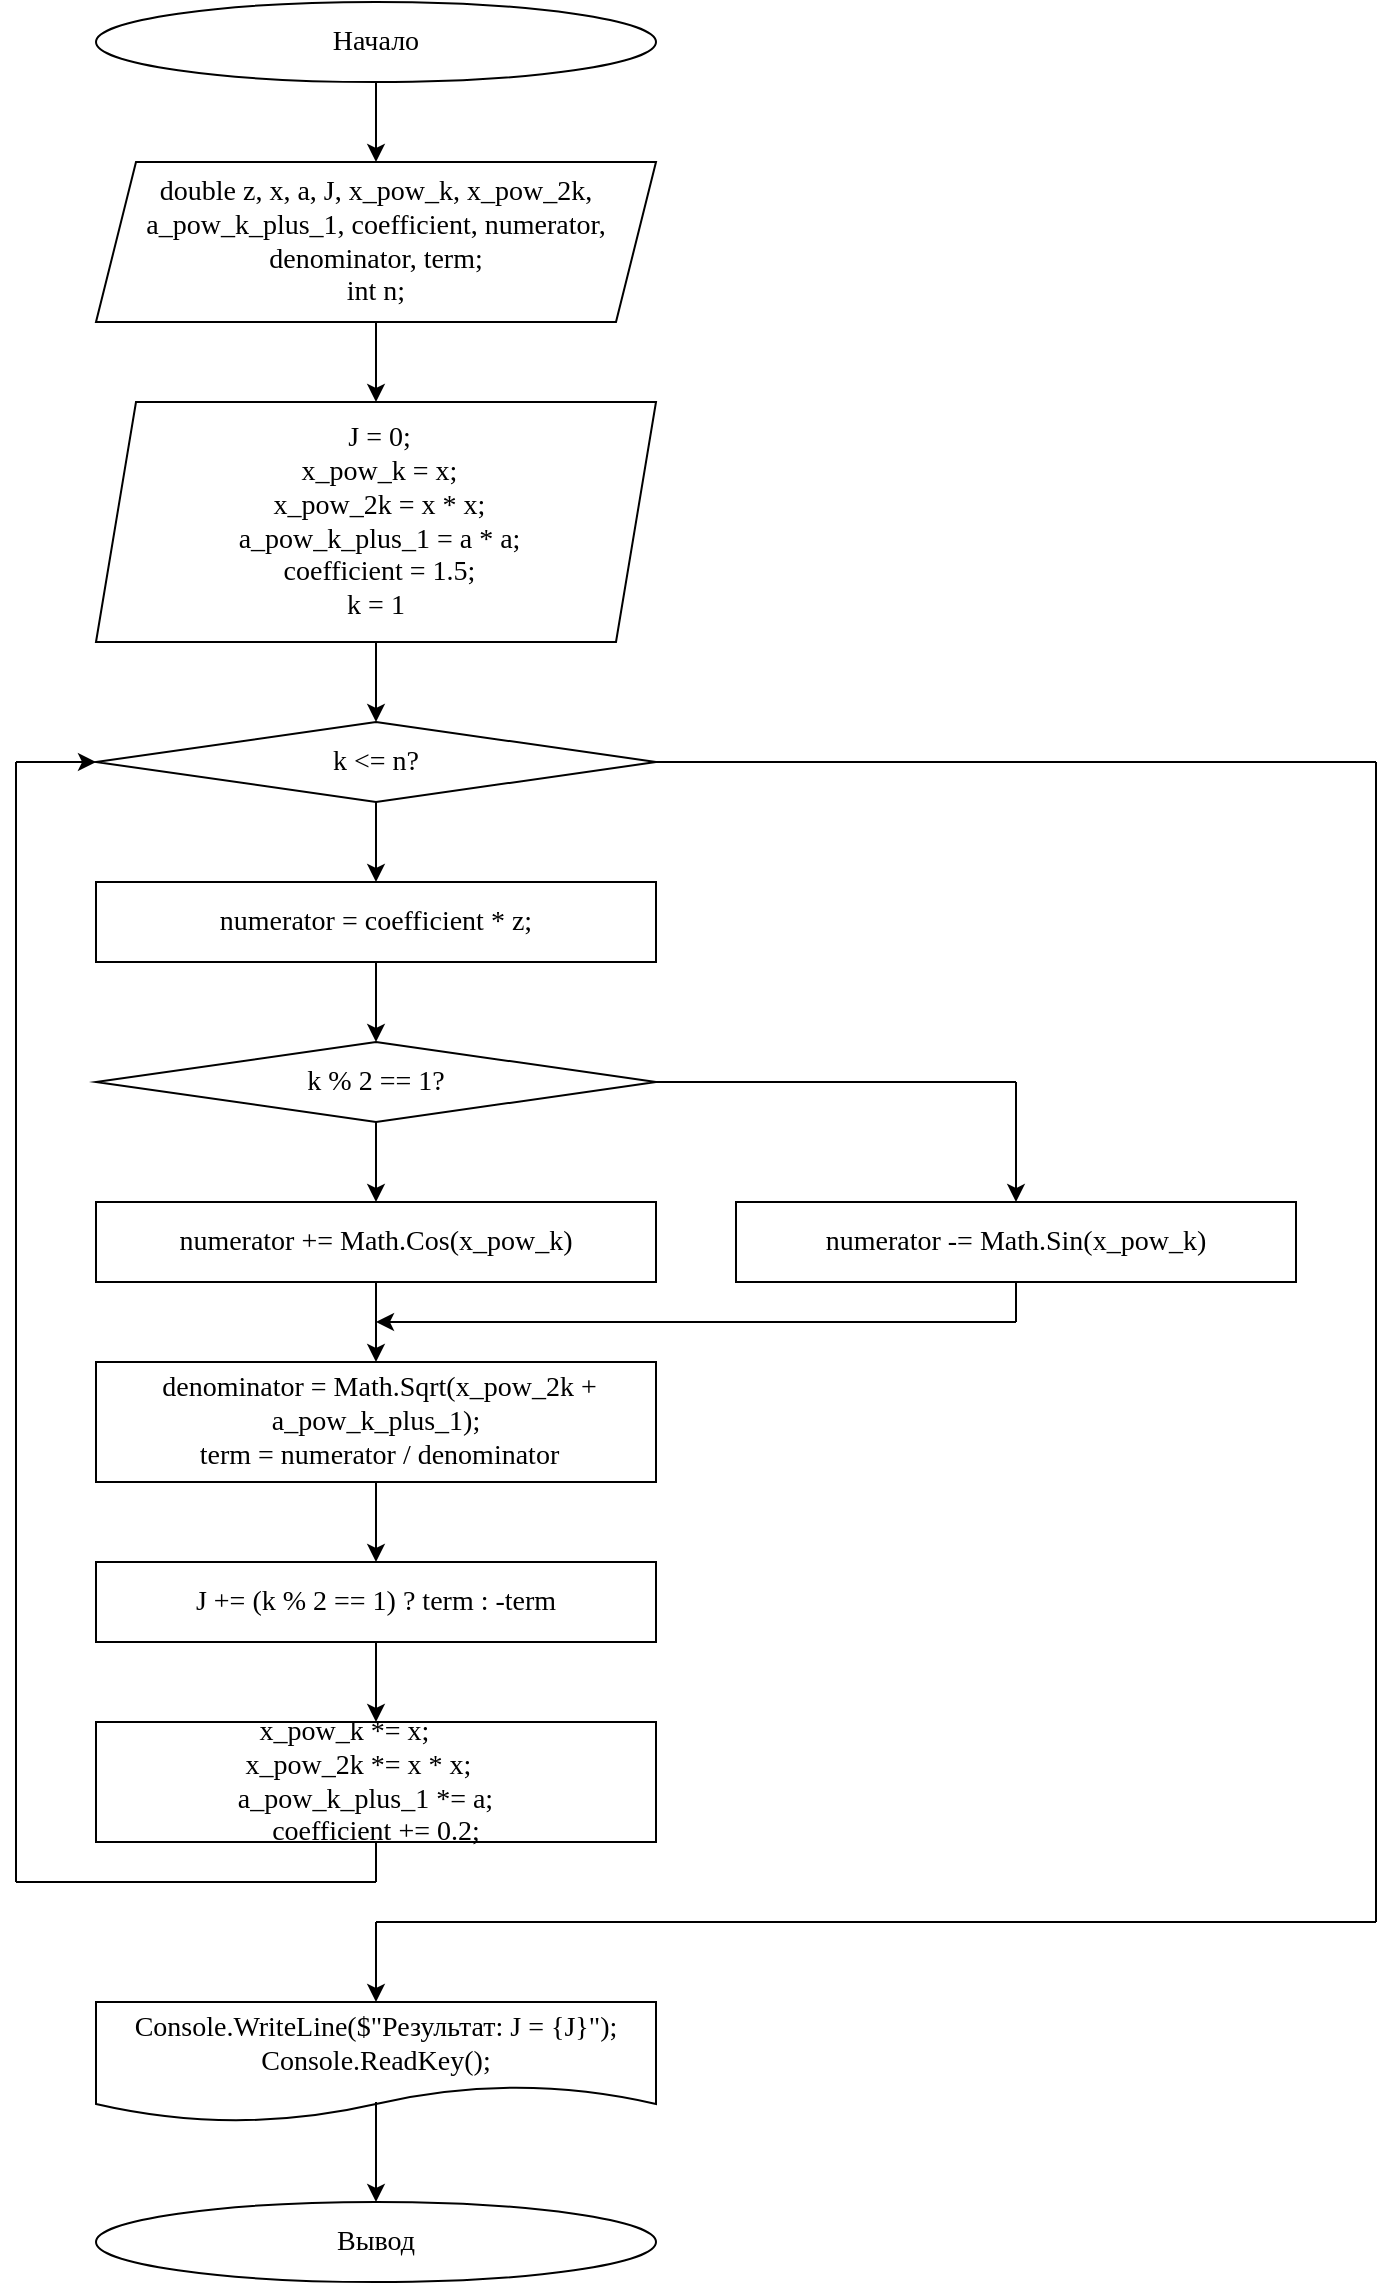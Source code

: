 <mxfile version="26.1.1">
  <diagram name="Страница — 1" id="E4E7yTUuGkh7SjtdxnBT">
    <mxGraphModel dx="1434" dy="791" grid="1" gridSize="10" guides="1" tooltips="1" connect="1" arrows="1" fold="1" page="1" pageScale="1" pageWidth="827" pageHeight="1169" math="0" shadow="0">
      <root>
        <mxCell id="0" />
        <mxCell id="1" parent="0" />
        <mxCell id="sTGOJyawShSkcU3myXAW-40" value="" style="group" vertex="1" connectable="0" parent="1">
          <mxGeometry x="240" y="40" width="680" height="1140" as="geometry" />
        </mxCell>
        <mxCell id="sTGOJyawShSkcU3myXAW-1" value="Начало" style="ellipse;whiteSpace=wrap;html=1;fontFamily=Times New Roman;fontSize=14;" vertex="1" parent="sTGOJyawShSkcU3myXAW-40">
          <mxGeometry x="40" width="280" height="40" as="geometry" />
        </mxCell>
        <mxCell id="sTGOJyawShSkcU3myXAW-14" value="" style="edgeStyle=orthogonalEdgeStyle;rounded=0;orthogonalLoop=1;jettySize=auto;html=1;fontFamily=Times New Roman;fontSize=14;" edge="1" parent="sTGOJyawShSkcU3myXAW-40" source="sTGOJyawShSkcU3myXAW-2" target="sTGOJyawShSkcU3myXAW-3">
          <mxGeometry relative="1" as="geometry" />
        </mxCell>
        <mxCell id="sTGOJyawShSkcU3myXAW-2" value="&lt;div&gt;&lt;font&gt;double z, x, a, J, x_pow_k, x_pow_2k, a_pow_k_plus_1, coefficient, numerator, denominator, term;&lt;/font&gt;&lt;/div&gt;&lt;div&gt;&lt;font&gt;int n;&lt;/font&gt;&lt;/div&gt;" style="shape=parallelogram;perimeter=parallelogramPerimeter;whiteSpace=wrap;html=1;fixedSize=1;fontFamily=Times New Roman;fontSize=14;" vertex="1" parent="sTGOJyawShSkcU3myXAW-40">
          <mxGeometry x="40" y="80" width="280" height="80" as="geometry" />
        </mxCell>
        <mxCell id="sTGOJyawShSkcU3myXAW-15" value="" style="edgeStyle=orthogonalEdgeStyle;rounded=0;orthogonalLoop=1;jettySize=auto;html=1;fontFamily=Times New Roman;fontSize=14;" edge="1" parent="sTGOJyawShSkcU3myXAW-40" source="sTGOJyawShSkcU3myXAW-3" target="sTGOJyawShSkcU3myXAW-4">
          <mxGeometry relative="1" as="geometry" />
        </mxCell>
        <mxCell id="sTGOJyawShSkcU3myXAW-3" value="&lt;div&gt;&amp;nbsp;J = 0;&lt;/div&gt;&lt;div&gt;&amp;nbsp;x_pow_k = x;&lt;/div&gt;&lt;div&gt;&amp;nbsp;x_pow_2k = x * x;&lt;/div&gt;&lt;div&gt;&amp;nbsp;a_pow_k_plus_1 = a * a;&lt;/div&gt;&lt;div&gt;&amp;nbsp;coefficient = 1.5;&lt;/div&gt;&lt;div&gt;k = 1&lt;/div&gt;" style="shape=parallelogram;perimeter=parallelogramPerimeter;whiteSpace=wrap;html=1;fixedSize=1;fontFamily=Times New Roman;fontSize=14;" vertex="1" parent="sTGOJyawShSkcU3myXAW-40">
          <mxGeometry x="40" y="200" width="280" height="120" as="geometry" />
        </mxCell>
        <mxCell id="sTGOJyawShSkcU3myXAW-16" value="" style="edgeStyle=orthogonalEdgeStyle;rounded=0;orthogonalLoop=1;jettySize=auto;html=1;fontFamily=Times New Roman;fontSize=14;" edge="1" parent="sTGOJyawShSkcU3myXAW-40" source="sTGOJyawShSkcU3myXAW-4" target="sTGOJyawShSkcU3myXAW-5">
          <mxGeometry relative="1" as="geometry" />
        </mxCell>
        <mxCell id="sTGOJyawShSkcU3myXAW-4" value="k &amp;lt;= n?" style="rhombus;whiteSpace=wrap;html=1;fontFamily=Times New Roman;fontSize=14;" vertex="1" parent="sTGOJyawShSkcU3myXAW-40">
          <mxGeometry x="40" y="360" width="280" height="40" as="geometry" />
        </mxCell>
        <mxCell id="sTGOJyawShSkcU3myXAW-17" value="" style="edgeStyle=orthogonalEdgeStyle;rounded=0;orthogonalLoop=1;jettySize=auto;html=1;fontFamily=Times New Roman;fontSize=14;" edge="1" parent="sTGOJyawShSkcU3myXAW-40" source="sTGOJyawShSkcU3myXAW-5" target="sTGOJyawShSkcU3myXAW-6">
          <mxGeometry relative="1" as="geometry" />
        </mxCell>
        <mxCell id="sTGOJyawShSkcU3myXAW-5" value="numerator = coefficient * z;" style="rounded=0;whiteSpace=wrap;html=1;fontFamily=Times New Roman;fontSize=14;" vertex="1" parent="sTGOJyawShSkcU3myXAW-40">
          <mxGeometry x="40" y="440" width="280" height="40" as="geometry" />
        </mxCell>
        <mxCell id="sTGOJyawShSkcU3myXAW-20" value="" style="edgeStyle=orthogonalEdgeStyle;rounded=0;orthogonalLoop=1;jettySize=auto;html=1;fontFamily=Times New Roman;fontSize=14;" edge="1" parent="sTGOJyawShSkcU3myXAW-40" source="sTGOJyawShSkcU3myXAW-6" target="sTGOJyawShSkcU3myXAW-8">
          <mxGeometry relative="1" as="geometry" />
        </mxCell>
        <mxCell id="sTGOJyawShSkcU3myXAW-6" value="k % 2 == 1?" style="rhombus;whiteSpace=wrap;html=1;fontFamily=Times New Roman;fontSize=14;" vertex="1" parent="sTGOJyawShSkcU3myXAW-40">
          <mxGeometry x="40" y="520" width="280" height="40" as="geometry" />
        </mxCell>
        <mxCell id="sTGOJyawShSkcU3myXAW-7" value="numerator -= Math.Sin(x_pow_k)" style="rounded=0;whiteSpace=wrap;html=1;fontFamily=Times New Roman;fontSize=14;" vertex="1" parent="sTGOJyawShSkcU3myXAW-40">
          <mxGeometry x="360" y="600" width="280" height="40" as="geometry" />
        </mxCell>
        <mxCell id="sTGOJyawShSkcU3myXAW-21" value="" style="edgeStyle=orthogonalEdgeStyle;rounded=0;orthogonalLoop=1;jettySize=auto;html=1;fontFamily=Times New Roman;fontSize=14;" edge="1" parent="sTGOJyawShSkcU3myXAW-40" source="sTGOJyawShSkcU3myXAW-8" target="sTGOJyawShSkcU3myXAW-9">
          <mxGeometry relative="1" as="geometry" />
        </mxCell>
        <mxCell id="sTGOJyawShSkcU3myXAW-8" value="numerator += Math.Cos(x_pow_k)" style="rounded=0;whiteSpace=wrap;html=1;fontFamily=Times New Roman;fontSize=14;" vertex="1" parent="sTGOJyawShSkcU3myXAW-40">
          <mxGeometry x="40" y="600" width="280" height="40" as="geometry" />
        </mxCell>
        <mxCell id="sTGOJyawShSkcU3myXAW-22" value="" style="edgeStyle=orthogonalEdgeStyle;rounded=0;orthogonalLoop=1;jettySize=auto;html=1;fontFamily=Times New Roman;fontSize=14;" edge="1" parent="sTGOJyawShSkcU3myXAW-40" source="sTGOJyawShSkcU3myXAW-9" target="sTGOJyawShSkcU3myXAW-10">
          <mxGeometry relative="1" as="geometry" />
        </mxCell>
        <mxCell id="sTGOJyawShSkcU3myXAW-9" value="&lt;div&gt;&amp;nbsp;denominator = Math.Sqrt(x_pow_2k + a_pow_k_plus_1);&lt;/div&gt;&lt;div&gt;&amp;nbsp;term = numerator / denominator&lt;/div&gt;" style="rounded=0;whiteSpace=wrap;html=1;fontFamily=Times New Roman;fontSize=14;" vertex="1" parent="sTGOJyawShSkcU3myXAW-40">
          <mxGeometry x="40" y="680" width="280" height="60" as="geometry" />
        </mxCell>
        <mxCell id="sTGOJyawShSkcU3myXAW-23" value="" style="edgeStyle=orthogonalEdgeStyle;rounded=0;orthogonalLoop=1;jettySize=auto;html=1;fontFamily=Times New Roman;fontSize=14;" edge="1" parent="sTGOJyawShSkcU3myXAW-40" source="sTGOJyawShSkcU3myXAW-10" target="sTGOJyawShSkcU3myXAW-11">
          <mxGeometry relative="1" as="geometry" />
        </mxCell>
        <mxCell id="sTGOJyawShSkcU3myXAW-10" value="J += (k % 2 == 1) ? term : -term" style="rounded=0;whiteSpace=wrap;html=1;fontFamily=Times New Roman;fontSize=14;" vertex="1" parent="sTGOJyawShSkcU3myXAW-40">
          <mxGeometry x="40" y="780" width="280" height="40" as="geometry" />
        </mxCell>
        <mxCell id="sTGOJyawShSkcU3myXAW-11" value="&lt;div&gt;x_pow_k *= x;&amp;nbsp; &amp;nbsp; &amp;nbsp; &amp;nbsp; &amp;nbsp;&lt;/div&gt;&lt;div&gt;x_pow_2k *= x * x;&amp;nbsp; &amp;nbsp; &amp;nbsp;&lt;/div&gt;&lt;div&gt;a_pow_k_plus_1 *= a;&amp;nbsp; &amp;nbsp;&lt;/div&gt;&lt;div&gt;coefficient += 0.2;&lt;/div&gt;" style="rounded=0;whiteSpace=wrap;html=1;fontFamily=Times New Roman;fontSize=14;" vertex="1" parent="sTGOJyawShSkcU3myXAW-40">
          <mxGeometry x="40" y="860" width="280" height="60" as="geometry" />
        </mxCell>
        <mxCell id="sTGOJyawShSkcU3myXAW-13" value="" style="endArrow=classic;html=1;rounded=0;entryX=0.5;entryY=0;entryDx=0;entryDy=0;fontFamily=Times New Roman;fontSize=14;" edge="1" parent="sTGOJyawShSkcU3myXAW-40" target="sTGOJyawShSkcU3myXAW-2">
          <mxGeometry width="50" height="50" relative="1" as="geometry">
            <mxPoint x="180" y="40" as="sourcePoint" />
            <mxPoint x="230" y="-10" as="targetPoint" />
          </mxGeometry>
        </mxCell>
        <mxCell id="sTGOJyawShSkcU3myXAW-24" value="" style="endArrow=none;html=1;rounded=0;fontFamily=Times New Roman;fontSize=14;" edge="1" parent="sTGOJyawShSkcU3myXAW-40">
          <mxGeometry width="50" height="50" relative="1" as="geometry">
            <mxPoint x="180" y="940" as="sourcePoint" />
            <mxPoint x="180" y="920" as="targetPoint" />
          </mxGeometry>
        </mxCell>
        <mxCell id="sTGOJyawShSkcU3myXAW-25" value="" style="endArrow=none;html=1;rounded=0;fontFamily=Times New Roman;fontSize=14;" edge="1" parent="sTGOJyawShSkcU3myXAW-40">
          <mxGeometry width="50" height="50" relative="1" as="geometry">
            <mxPoint y="940" as="sourcePoint" />
            <mxPoint x="180" y="940" as="targetPoint" />
          </mxGeometry>
        </mxCell>
        <mxCell id="sTGOJyawShSkcU3myXAW-26" value="" style="endArrow=none;html=1;rounded=0;fontFamily=Times New Roman;fontSize=14;" edge="1" parent="sTGOJyawShSkcU3myXAW-40">
          <mxGeometry width="50" height="50" relative="1" as="geometry">
            <mxPoint y="940" as="sourcePoint" />
            <mxPoint y="380" as="targetPoint" />
          </mxGeometry>
        </mxCell>
        <mxCell id="sTGOJyawShSkcU3myXAW-27" value="" style="endArrow=classic;html=1;rounded=0;entryX=0;entryY=0.5;entryDx=0;entryDy=0;fontFamily=Times New Roman;fontSize=14;" edge="1" parent="sTGOJyawShSkcU3myXAW-40" target="sTGOJyawShSkcU3myXAW-4">
          <mxGeometry width="50" height="50" relative="1" as="geometry">
            <mxPoint y="380" as="sourcePoint" />
            <mxPoint x="50" y="330" as="targetPoint" />
          </mxGeometry>
        </mxCell>
        <mxCell id="sTGOJyawShSkcU3myXAW-28" value="" style="endArrow=none;html=1;rounded=0;fontFamily=Times New Roman;fontSize=14;" edge="1" parent="sTGOJyawShSkcU3myXAW-40">
          <mxGeometry width="50" height="50" relative="1" as="geometry">
            <mxPoint x="320" y="540" as="sourcePoint" />
            <mxPoint x="500" y="540" as="targetPoint" />
          </mxGeometry>
        </mxCell>
        <mxCell id="sTGOJyawShSkcU3myXAW-29" value="" style="endArrow=classic;html=1;rounded=0;entryX=0.5;entryY=0;entryDx=0;entryDy=0;fontFamily=Times New Roman;fontSize=14;" edge="1" parent="sTGOJyawShSkcU3myXAW-40" target="sTGOJyawShSkcU3myXAW-7">
          <mxGeometry width="50" height="50" relative="1" as="geometry">
            <mxPoint x="500" y="540" as="sourcePoint" />
            <mxPoint x="550" y="490" as="targetPoint" />
          </mxGeometry>
        </mxCell>
        <mxCell id="sTGOJyawShSkcU3myXAW-30" value="" style="endArrow=none;html=1;rounded=0;fontFamily=Times New Roman;fontSize=14;" edge="1" parent="sTGOJyawShSkcU3myXAW-40">
          <mxGeometry width="50" height="50" relative="1" as="geometry">
            <mxPoint x="500" y="660" as="sourcePoint" />
            <mxPoint x="500" y="640" as="targetPoint" />
          </mxGeometry>
        </mxCell>
        <mxCell id="sTGOJyawShSkcU3myXAW-31" value="" style="endArrow=classic;html=1;rounded=0;fontFamily=Times New Roman;fontSize=14;" edge="1" parent="sTGOJyawShSkcU3myXAW-40">
          <mxGeometry width="50" height="50" relative="1" as="geometry">
            <mxPoint x="500" y="660" as="sourcePoint" />
            <mxPoint x="180" y="660" as="targetPoint" />
          </mxGeometry>
        </mxCell>
        <mxCell id="sTGOJyawShSkcU3myXAW-32" value="" style="endArrow=none;html=1;rounded=0;fontFamily=Times New Roman;fontSize=14;" edge="1" parent="sTGOJyawShSkcU3myXAW-40">
          <mxGeometry width="50" height="50" relative="1" as="geometry">
            <mxPoint x="320" y="380" as="sourcePoint" />
            <mxPoint x="680" y="380" as="targetPoint" />
          </mxGeometry>
        </mxCell>
        <mxCell id="sTGOJyawShSkcU3myXAW-34" value="" style="endArrow=none;html=1;rounded=0;fontFamily=Times New Roman;fontSize=14;" edge="1" parent="sTGOJyawShSkcU3myXAW-40">
          <mxGeometry width="50" height="50" relative="1" as="geometry">
            <mxPoint x="680" y="960" as="sourcePoint" />
            <mxPoint x="680" y="380" as="targetPoint" />
          </mxGeometry>
        </mxCell>
        <mxCell id="sTGOJyawShSkcU3myXAW-35" value="" style="endArrow=none;html=1;rounded=0;fontFamily=Times New Roman;fontSize=14;" edge="1" parent="sTGOJyawShSkcU3myXAW-40">
          <mxGeometry width="50" height="50" relative="1" as="geometry">
            <mxPoint x="180" y="960" as="sourcePoint" />
            <mxPoint x="680" y="960" as="targetPoint" />
          </mxGeometry>
        </mxCell>
        <mxCell id="sTGOJyawShSkcU3myXAW-36" value="" style="endArrow=classic;html=1;rounded=0;entryX=0.5;entryY=0;entryDx=0;entryDy=0;fontFamily=Times New Roman;fontSize=14;" edge="1" parent="sTGOJyawShSkcU3myXAW-40">
          <mxGeometry width="50" height="50" relative="1" as="geometry">
            <mxPoint x="180" y="960" as="sourcePoint" />
            <mxPoint x="180" y="1000" as="targetPoint" />
          </mxGeometry>
        </mxCell>
        <mxCell id="sTGOJyawShSkcU3myXAW-37" value="&lt;div&gt;Console.WriteLine($&quot;Результат: J = {J}&quot;);&lt;/div&gt;&lt;div&gt;Console.ReadKey();&lt;/div&gt;" style="shape=document;whiteSpace=wrap;html=1;boundedLbl=1;fontFamily=Times New Roman;fontSize=14;" vertex="1" parent="sTGOJyawShSkcU3myXAW-40">
          <mxGeometry x="40" y="1000" width="280" height="60" as="geometry" />
        </mxCell>
        <mxCell id="sTGOJyawShSkcU3myXAW-38" value="Вывод" style="ellipse;whiteSpace=wrap;html=1;fontFamily=Times New Roman;fontSize=14;" vertex="1" parent="sTGOJyawShSkcU3myXAW-40">
          <mxGeometry x="40" y="1100" width="280" height="40" as="geometry" />
        </mxCell>
        <mxCell id="sTGOJyawShSkcU3myXAW-39" value="" style="endArrow=classic;html=1;rounded=0;fontFamily=Times New Roman;fontSize=14;" edge="1" parent="sTGOJyawShSkcU3myXAW-40" target="sTGOJyawShSkcU3myXAW-38">
          <mxGeometry width="50" height="50" relative="1" as="geometry">
            <mxPoint x="180" y="1050" as="sourcePoint" />
            <mxPoint x="230" y="1000" as="targetPoint" />
          </mxGeometry>
        </mxCell>
      </root>
    </mxGraphModel>
  </diagram>
</mxfile>
